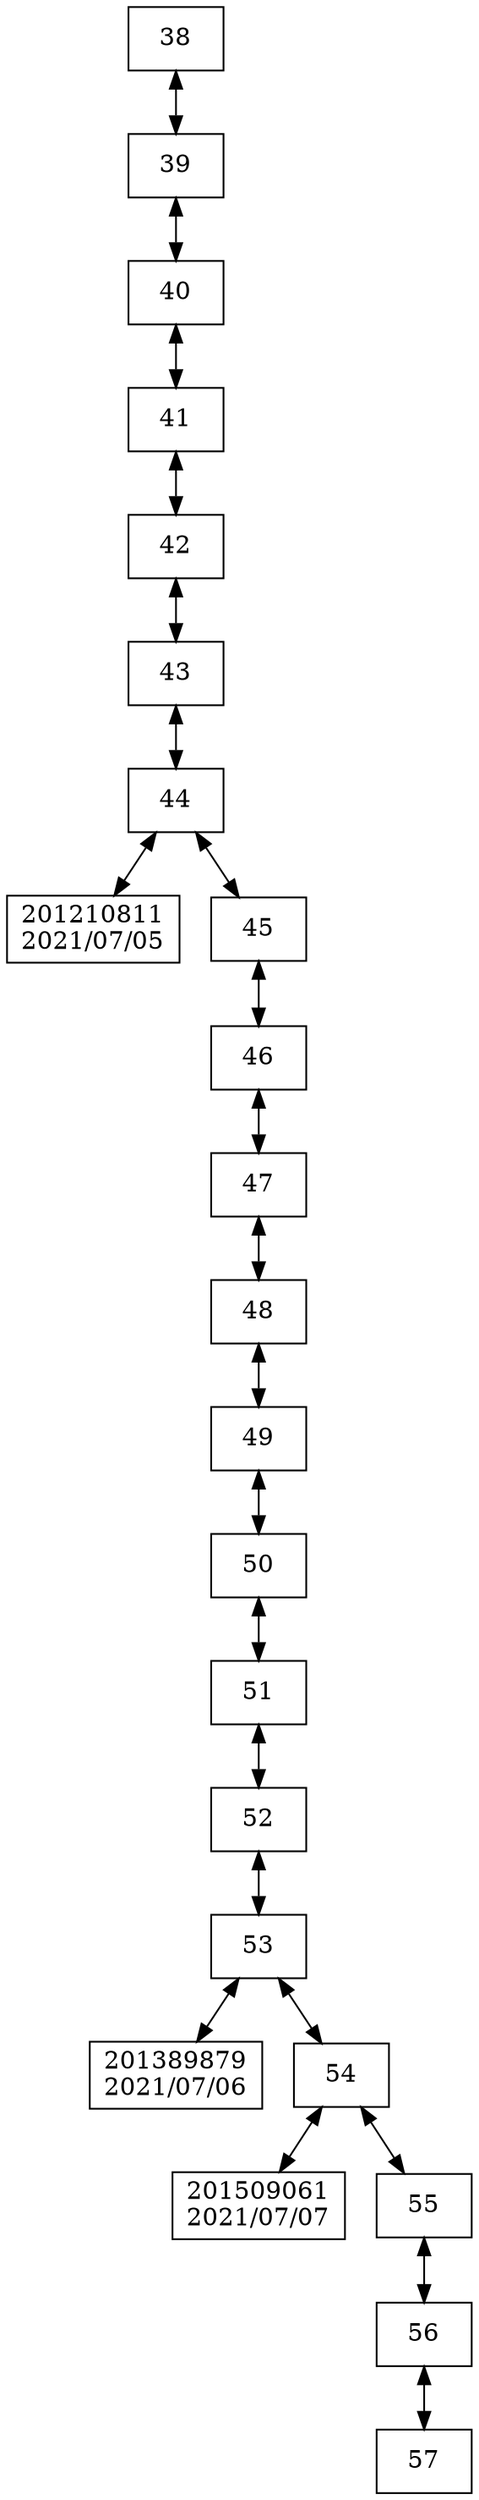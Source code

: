 digraph G{
 rankdir = TB; 
node [shape=box]; 
compound=true; 
"38"[label="38"];
"39"[label="39"];
"40"[label="40"];
"41"[label="41"];
"42"[label="42"];
"43"[label="43"];
"44"[label="44"];
"201210811"[label="201210811
2021/07/05"];
"45"[label="45"];
"46"[label="46"];
"47"[label="47"];
"48"[label="48"];
"49"[label="49"];
"50"[label="50"];
"51"[label="51"];
"52"[label="52"];
"53"[label="53"];
"201389879"[label="201389879
2021/07/06"];
"54"[label="54"];
"201509061"[label="201509061
2021/07/07"];
"55"[label="55"];
"56"[label="56"];
"57"[label="57"];
"38" -> "39"[dir="both"];
"39" -> "40"[dir="both"];
"40" -> "41"[dir="both"];
"41" -> "42"[dir="both"];
"42" -> "43"[dir="both"];
"43" -> "44"[dir="both"];
"44" -> "201210811"[dir="both"];
"44" -> "45"[dir="both"];
"45" -> "46"[dir="both"];
"46" -> "47"[dir="both"];
"47" -> "48"[dir="both"];
"48" -> "49"[dir="both"];
"49" -> "50"[dir="both"];
"50" -> "51"[dir="both"];
"51" -> "52"[dir="both"];
"52" -> "53"[dir="both"];
"53" -> "201389879"[dir="both"];
"53" -> "54"[dir="both"];
"54" -> "201509061"[dir="both"];
"54" -> "55"[dir="both"];
"55" -> "56"[dir="both"];
"56" -> "57"[dir="both"];

}

